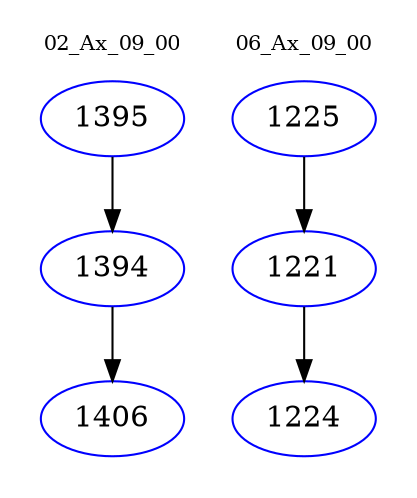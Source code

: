 digraph{
subgraph cluster_0 {
color = white
label = "02_Ax_09_00";
fontsize=10;
T0_1395 [label="1395", color="blue"]
T0_1395 -> T0_1394 [color="black"]
T0_1394 [label="1394", color="blue"]
T0_1394 -> T0_1406 [color="black"]
T0_1406 [label="1406", color="blue"]
}
subgraph cluster_1 {
color = white
label = "06_Ax_09_00";
fontsize=10;
T1_1225 [label="1225", color="blue"]
T1_1225 -> T1_1221 [color="black"]
T1_1221 [label="1221", color="blue"]
T1_1221 -> T1_1224 [color="black"]
T1_1224 [label="1224", color="blue"]
}
}
